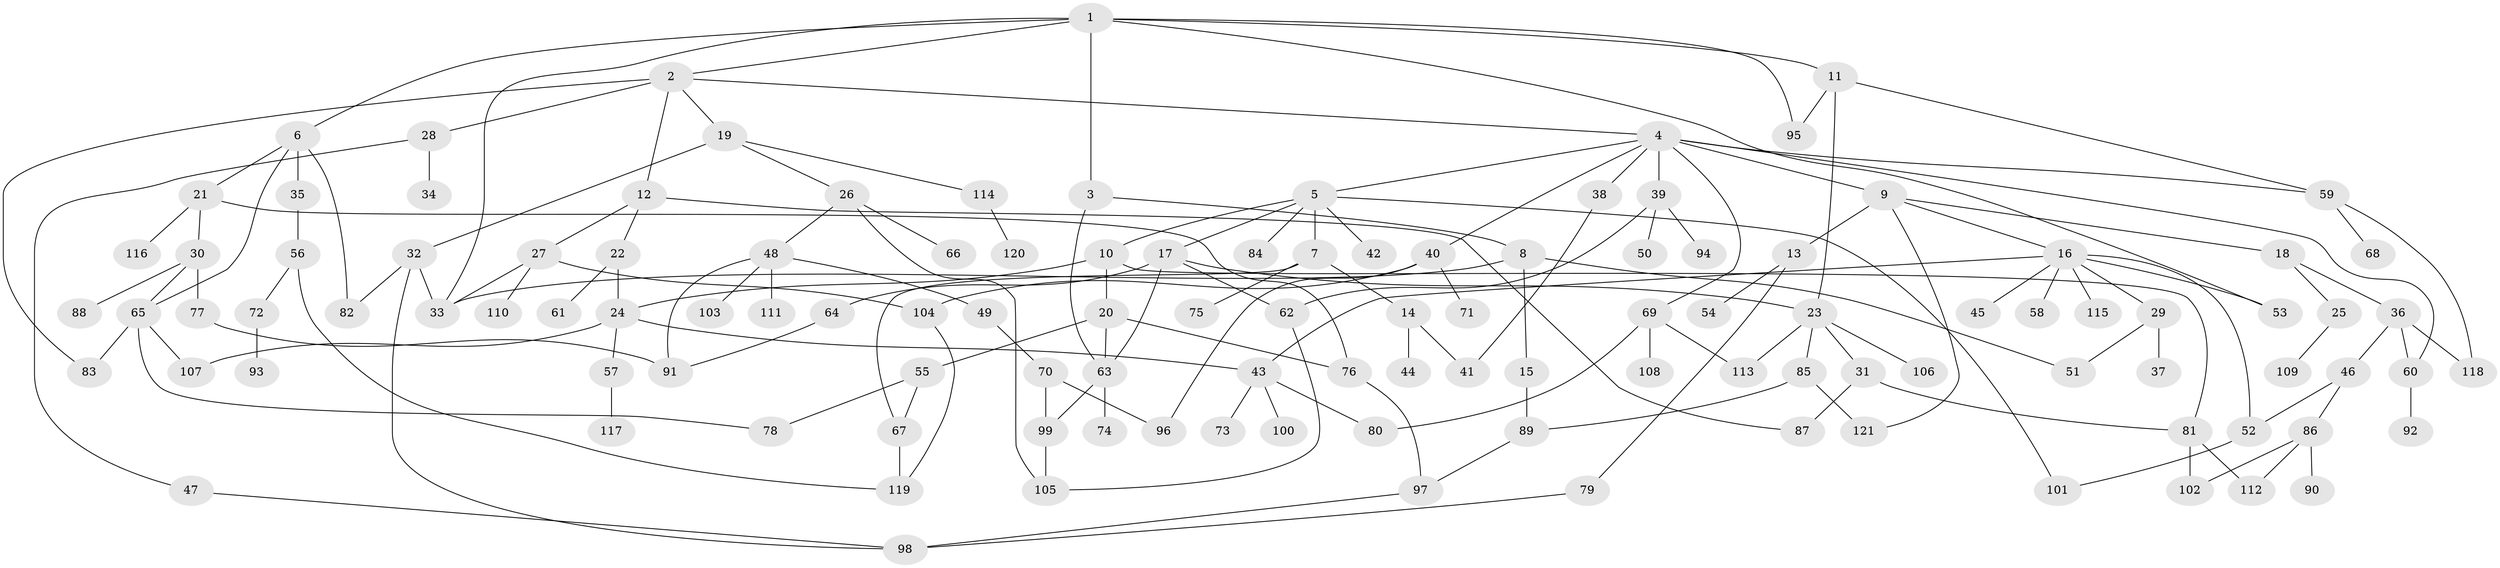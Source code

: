 // coarse degree distribution, {6: 0.07142857142857142, 8: 0.011904761904761904, 5: 0.10714285714285714, 12: 0.011904761904761904, 3: 0.13095238095238096, 7: 0.03571428571428571, 2: 0.25, 1: 0.27380952380952384, 4: 0.10714285714285714}
// Generated by graph-tools (version 1.1) at 2025/23/03/03/25 07:23:32]
// undirected, 121 vertices, 166 edges
graph export_dot {
graph [start="1"]
  node [color=gray90,style=filled];
  1;
  2;
  3;
  4;
  5;
  6;
  7;
  8;
  9;
  10;
  11;
  12;
  13;
  14;
  15;
  16;
  17;
  18;
  19;
  20;
  21;
  22;
  23;
  24;
  25;
  26;
  27;
  28;
  29;
  30;
  31;
  32;
  33;
  34;
  35;
  36;
  37;
  38;
  39;
  40;
  41;
  42;
  43;
  44;
  45;
  46;
  47;
  48;
  49;
  50;
  51;
  52;
  53;
  54;
  55;
  56;
  57;
  58;
  59;
  60;
  61;
  62;
  63;
  64;
  65;
  66;
  67;
  68;
  69;
  70;
  71;
  72;
  73;
  74;
  75;
  76;
  77;
  78;
  79;
  80;
  81;
  82;
  83;
  84;
  85;
  86;
  87;
  88;
  89;
  90;
  91;
  92;
  93;
  94;
  95;
  96;
  97;
  98;
  99;
  100;
  101;
  102;
  103;
  104;
  105;
  106;
  107;
  108;
  109;
  110;
  111;
  112;
  113;
  114;
  115;
  116;
  117;
  118;
  119;
  120;
  121;
  1 -- 2;
  1 -- 3;
  1 -- 6;
  1 -- 11;
  1 -- 33;
  1 -- 53;
  1 -- 95;
  2 -- 4;
  2 -- 12;
  2 -- 19;
  2 -- 28;
  2 -- 83;
  3 -- 8;
  3 -- 63;
  4 -- 5;
  4 -- 9;
  4 -- 38;
  4 -- 39;
  4 -- 40;
  4 -- 69;
  4 -- 60;
  4 -- 59;
  5 -- 7;
  5 -- 10;
  5 -- 17;
  5 -- 42;
  5 -- 84;
  5 -- 101;
  6 -- 21;
  6 -- 35;
  6 -- 82;
  6 -- 65;
  7 -- 14;
  7 -- 67;
  7 -- 75;
  8 -- 15;
  8 -- 51;
  8 -- 33;
  9 -- 13;
  9 -- 16;
  9 -- 18;
  9 -- 121;
  10 -- 20;
  10 -- 81;
  10 -- 24;
  11 -- 23;
  11 -- 59;
  11 -- 95;
  12 -- 22;
  12 -- 27;
  12 -- 87;
  13 -- 54;
  13 -- 79;
  14 -- 41;
  14 -- 44;
  15 -- 89;
  16 -- 29;
  16 -- 43;
  16 -- 45;
  16 -- 58;
  16 -- 115;
  16 -- 52;
  16 -- 53;
  17 -- 62;
  17 -- 64;
  17 -- 63;
  17 -- 23;
  18 -- 25;
  18 -- 36;
  19 -- 26;
  19 -- 32;
  19 -- 114;
  20 -- 55;
  20 -- 63;
  20 -- 76;
  21 -- 30;
  21 -- 116;
  21 -- 76;
  22 -- 24;
  22 -- 61;
  23 -- 31;
  23 -- 85;
  23 -- 106;
  23 -- 113;
  24 -- 57;
  24 -- 43;
  24 -- 107;
  25 -- 109;
  26 -- 48;
  26 -- 66;
  26 -- 105;
  27 -- 110;
  27 -- 33;
  27 -- 104;
  28 -- 34;
  28 -- 47;
  29 -- 37;
  29 -- 51;
  30 -- 65;
  30 -- 77;
  30 -- 88;
  31 -- 81;
  31 -- 87;
  32 -- 98;
  32 -- 82;
  32 -- 33;
  35 -- 56;
  36 -- 46;
  36 -- 60;
  36 -- 118;
  38 -- 41;
  39 -- 50;
  39 -- 94;
  39 -- 62;
  40 -- 71;
  40 -- 104;
  40 -- 96;
  43 -- 73;
  43 -- 80;
  43 -- 100;
  46 -- 52;
  46 -- 86;
  47 -- 98;
  48 -- 49;
  48 -- 103;
  48 -- 111;
  48 -- 91;
  49 -- 70;
  52 -- 101;
  55 -- 78;
  55 -- 67;
  56 -- 72;
  56 -- 119;
  57 -- 117;
  59 -- 68;
  59 -- 118;
  60 -- 92;
  62 -- 105;
  63 -- 74;
  63 -- 99;
  64 -- 91;
  65 -- 107;
  65 -- 83;
  65 -- 78;
  67 -- 119;
  69 -- 108;
  69 -- 113;
  69 -- 80;
  70 -- 96;
  70 -- 99;
  72 -- 93;
  76 -- 97;
  77 -- 91;
  79 -- 98;
  81 -- 112;
  81 -- 102;
  85 -- 89;
  85 -- 121;
  86 -- 90;
  86 -- 102;
  86 -- 112;
  89 -- 97;
  97 -- 98;
  99 -- 105;
  104 -- 119;
  114 -- 120;
}
